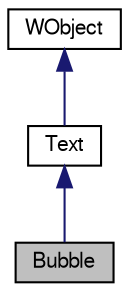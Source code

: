 digraph "Bubble"
{
 // LATEX_PDF_SIZE
  bgcolor="transparent";
  edge [fontname="FreeSans",fontsize="10",labelfontname="FreeSans",labelfontsize="10"];
  node [fontname="FreeSans",fontsize="10",shape=record];
  Node1 [label="Bubble",height=0.2,width=0.4,color="black", fillcolor="grey75", style="filled", fontcolor="black",tooltip="Bubble class."];
  Node2 -> Node1 [dir="back",color="midnightblue",fontsize="10",style="solid",fontname="FreeSans"];
  Node2 [label="Text",height=0.2,width=0.4,color="black",URL="$a01988.html",tooltip="Text class."];
  Node3 -> Node2 [dir="back",color="midnightblue",fontsize="10",style="solid",fontname="FreeSans"];
  Node3 [label="WObject",height=0.2,width=0.4,color="black",URL="$a02108.html",tooltip="WObject Class."];
}
